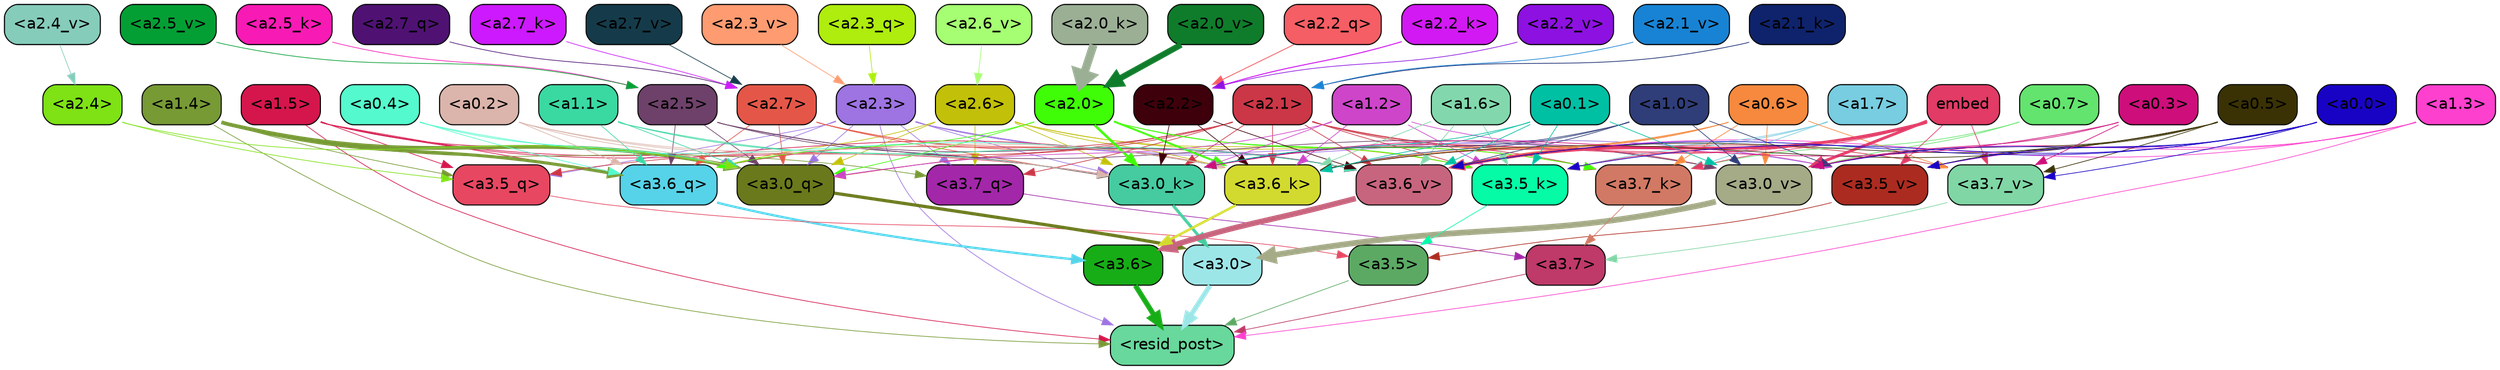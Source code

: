 strict digraph "" {
	graph [bgcolor=transparent,
		layout=dot,
		overlap=false,
		splines=true
	];
	"<a3.7>"	[color=black,
		fillcolor="#bf3969",
		fontname=Helvetica,
		shape=box,
		style="filled, rounded"];
	"<resid_post>"	[color=black,
		fillcolor="#68d89c",
		fontname=Helvetica,
		shape=box,
		style="filled, rounded"];
	"<a3.7>" -> "<resid_post>"	[color="#bf3969",
		penwidth=0.6239100098609924];
	"<a3.6>"	[color=black,
		fillcolor="#17ad17",
		fontname=Helvetica,
		shape=box,
		style="filled, rounded"];
	"<a3.6>" -> "<resid_post>"	[color="#17ad17",
		penwidth=4.569062113761902];
	"<a3.5>"	[color=black,
		fillcolor="#5ca964",
		fontname=Helvetica,
		shape=box,
		style="filled, rounded"];
	"<a3.5>" -> "<resid_post>"	[color="#5ca964",
		penwidth=0.6];
	"<a3.0>"	[color=black,
		fillcolor="#9de6e8",
		fontname=Helvetica,
		shape=box,
		style="filled, rounded"];
	"<a3.0>" -> "<resid_post>"	[color="#9de6e8",
		penwidth=4.283544182777405];
	"<a2.3>"	[color=black,
		fillcolor="#9e73e2",
		fontname=Helvetica,
		shape=box,
		style="filled, rounded"];
	"<a2.3>" -> "<resid_post>"	[color="#9e73e2",
		penwidth=0.6];
	"<a3.7_q>"	[color=black,
		fillcolor="#a327a9",
		fontname=Helvetica,
		shape=box,
		style="filled, rounded"];
	"<a2.3>" -> "<a3.7_q>"	[color="#9e73e2",
		penwidth=0.6];
	"<a3.6_q>"	[color=black,
		fillcolor="#56d3e9",
		fontname=Helvetica,
		shape=box,
		style="filled, rounded"];
	"<a2.3>" -> "<a3.6_q>"	[color="#9e73e2",
		penwidth=0.6];
	"<a3.5_q>"	[color=black,
		fillcolor="#e74761",
		fontname=Helvetica,
		shape=box,
		style="filled, rounded"];
	"<a2.3>" -> "<a3.5_q>"	[color="#9e73e2",
		penwidth=0.6];
	"<a3.0_q>"	[color=black,
		fillcolor="#6a791b",
		fontname=Helvetica,
		shape=box,
		style="filled, rounded"];
	"<a2.3>" -> "<a3.0_q>"	[color="#9e73e2",
		penwidth=0.6];
	"<a3.0_k>"	[color=black,
		fillcolor="#45cb9f",
		fontname=Helvetica,
		shape=box,
		style="filled, rounded"];
	"<a2.3>" -> "<a3.0_k>"	[color="#9e73e2",
		penwidth=0.6];
	"<a3.6_v>"	[color=black,
		fillcolor="#c8657e",
		fontname=Helvetica,
		shape=box,
		style="filled, rounded"];
	"<a2.3>" -> "<a3.6_v>"	[color="#9e73e2",
		penwidth=0.6];
	"<a3.5_v>"	[color=black,
		fillcolor="#ac2b20",
		fontname=Helvetica,
		shape=box,
		style="filled, rounded"];
	"<a2.3>" -> "<a3.5_v>"	[color="#9e73e2",
		penwidth=0.6];
	"<a3.0_v>"	[color=black,
		fillcolor="#a5aa87",
		fontname=Helvetica,
		shape=box,
		style="filled, rounded"];
	"<a2.3>" -> "<a3.0_v>"	[color="#9e73e2",
		penwidth=0.6];
	"<a1.5>"	[color=black,
		fillcolor="#d5164c",
		fontname=Helvetica,
		shape=box,
		style="filled, rounded"];
	"<a1.5>" -> "<resid_post>"	[color="#d5164c",
		penwidth=0.6];
	"<a1.5>" -> "<a3.6_q>"	[color="#d5164c",
		penwidth=0.6];
	"<a1.5>" -> "<a3.5_q>"	[color="#d5164c",
		penwidth=0.6];
	"<a1.5>" -> "<a3.0_q>"	[color="#d5164c",
		penwidth=0.6];
	"<a3.6_k>"	[color=black,
		fillcolor="#d2da2f",
		fontname=Helvetica,
		shape=box,
		style="filled, rounded"];
	"<a1.5>" -> "<a3.6_k>"	[color="#d5164c",
		penwidth=0.6];
	"<a1.5>" -> "<a3.0_k>"	[color="#d5164c",
		penwidth=0.6];
	"<a1.4>"	[color=black,
		fillcolor="#779a35",
		fontname=Helvetica,
		shape=box,
		style="filled, rounded"];
	"<a1.4>" -> "<resid_post>"	[color="#779a35",
		penwidth=0.6];
	"<a1.4>" -> "<a3.7_q>"	[color="#779a35",
		penwidth=0.6];
	"<a1.4>" -> "<a3.6_q>"	[color="#779a35",
		penwidth=2.7536282539367676];
	"<a1.4>" -> "<a3.5_q>"	[color="#779a35",
		penwidth=0.6];
	"<a1.4>" -> "<a3.0_q>"	[color="#779a35",
		penwidth=3.3369133472442627];
	"<a1.3>"	[color=black,
		fillcolor="#fe40ce",
		fontname=Helvetica,
		shape=box,
		style="filled, rounded"];
	"<a1.3>" -> "<resid_post>"	[color="#fe40ce",
		penwidth=0.6];
	"<a1.3>" -> "<a3.6_v>"	[color="#fe40ce",
		penwidth=0.6];
	"<a1.3>" -> "<a3.5_v>"	[color="#fe40ce",
		penwidth=0.6];
	"<a1.3>" -> "<a3.0_v>"	[color="#fe40ce",
		penwidth=0.6];
	"<a3.7_q>" -> "<a3.7>"	[color="#a327a9",
		penwidth=0.6];
	"<a3.6_q>" -> "<a3.6>"	[color="#56d3e9",
		penwidth=2.0344843566417694];
	"<a3.5_q>" -> "<a3.5>"	[color="#e74761",
		penwidth=0.6];
	"<a3.0_q>" -> "<a3.0>"	[color="#6a791b",
		penwidth=2.863015294075012];
	"<a3.7_k>"	[color=black,
		fillcolor="#d17964",
		fontname=Helvetica,
		shape=box,
		style="filled, rounded"];
	"<a3.7_k>" -> "<a3.7>"	[color="#d17964",
		penwidth=0.6];
	"<a3.6_k>" -> "<a3.6>"	[color="#d2da2f",
		penwidth=2.1770318150520325];
	"<a3.5_k>"	[color=black,
		fillcolor="#05fba6",
		fontname=Helvetica,
		shape=box,
		style="filled, rounded"];
	"<a3.5_k>" -> "<a3.5>"	[color="#05fba6",
		penwidth=0.6];
	"<a3.0_k>" -> "<a3.0>"	[color="#45cb9f",
		penwidth=2.6323853135108948];
	"<a3.7_v>"	[color=black,
		fillcolor="#80d6a5",
		fontname=Helvetica,
		shape=box,
		style="filled, rounded"];
	"<a3.7_v>" -> "<a3.7>"	[color="#80d6a5",
		penwidth=0.6];
	"<a3.6_v>" -> "<a3.6>"	[color="#c8657e",
		penwidth=4.972373723983765];
	"<a3.5_v>" -> "<a3.5>"	[color="#ac2b20",
		penwidth=0.6];
	"<a3.0_v>" -> "<a3.0>"	[color="#a5aa87",
		penwidth=5.1638524532318115];
	"<a2.6>"	[color=black,
		fillcolor="#c2c008",
		fontname=Helvetica,
		shape=box,
		style="filled, rounded"];
	"<a2.6>" -> "<a3.7_q>"	[color="#c2c008",
		penwidth=0.6];
	"<a2.6>" -> "<a3.6_q>"	[color="#c2c008",
		penwidth=0.6];
	"<a2.6>" -> "<a3.0_q>"	[color="#c2c008",
		penwidth=0.6];
	"<a2.6>" -> "<a3.7_k>"	[color="#c2c008",
		penwidth=0.6];
	"<a2.6>" -> "<a3.6_k>"	[color="#c2c008",
		penwidth=0.6];
	"<a2.6>" -> "<a3.5_k>"	[color="#c2c008",
		penwidth=0.6];
	"<a2.6>" -> "<a3.0_k>"	[color="#c2c008",
		penwidth=0.6];
	"<a2.1>"	[color=black,
		fillcolor="#cb3746",
		fontname=Helvetica,
		shape=box,
		style="filled, rounded"];
	"<a2.1>" -> "<a3.7_q>"	[color="#cb3746",
		penwidth=0.6];
	"<a2.1>" -> "<a3.6_q>"	[color="#cb3746",
		penwidth=0.6];
	"<a2.1>" -> "<a3.5_q>"	[color="#cb3746",
		penwidth=0.6];
	"<a2.1>" -> "<a3.0_q>"	[color="#cb3746",
		penwidth=0.6];
	"<a2.1>" -> "<a3.7_k>"	[color="#cb3746",
		penwidth=0.6];
	"<a2.1>" -> "<a3.6_k>"	[color="#cb3746",
		penwidth=0.6];
	"<a2.1>" -> "<a3.5_k>"	[color="#cb3746",
		penwidth=0.6];
	"<a2.1>" -> "<a3.0_k>"	[color="#cb3746",
		penwidth=0.6];
	"<a2.1>" -> "<a3.7_v>"	[color="#cb3746",
		penwidth=0.6];
	"<a2.1>" -> "<a3.6_v>"	[color="#cb3746",
		penwidth=0.6];
	"<a2.1>" -> "<a3.0_v>"	[color="#cb3746",
		penwidth=0.6];
	"<a2.7>"	[color=black,
		fillcolor="#e45748",
		fontname=Helvetica,
		shape=box,
		style="filled, rounded"];
	"<a2.7>" -> "<a3.6_q>"	[color="#e45748",
		penwidth=0.6];
	"<a2.7>" -> "<a3.0_q>"	[color="#e45748",
		penwidth=0.6];
	"<a2.7>" -> "<a3.6_k>"	[color="#e45748",
		penwidth=0.6];
	"<a2.7>" -> "<a3.0_k>"	[color="#e45748",
		penwidth=0.6];
	"<a2.7>" -> "<a3.6_v>"	[color="#e45748",
		penwidth=0.6];
	"<a2.5>"	[color=black,
		fillcolor="#6e416a",
		fontname=Helvetica,
		shape=box,
		style="filled, rounded"];
	"<a2.5>" -> "<a3.6_q>"	[color="#6e416a",
		penwidth=0.6];
	"<a2.5>" -> "<a3.0_q>"	[color="#6e416a",
		penwidth=0.6];
	"<a2.5>" -> "<a3.0_k>"	[color="#6e416a",
		penwidth=0.6];
	"<a2.5>" -> "<a3.6_v>"	[color="#6e416a",
		penwidth=0.6];
	"<a2.5>" -> "<a3.0_v>"	[color="#6e416a",
		penwidth=0.6];
	"<a2.0>"	[color=black,
		fillcolor="#3ffc07",
		fontname=Helvetica,
		shape=box,
		style="filled, rounded"];
	"<a2.0>" -> "<a3.6_q>"	[color="#3ffc07",
		penwidth=0.6];
	"<a2.0>" -> "<a3.0_q>"	[color="#3ffc07",
		penwidth=0.6];
	"<a2.0>" -> "<a3.7_k>"	[color="#3ffc07",
		penwidth=0.6];
	"<a2.0>" -> "<a3.6_k>"	[color="#3ffc07",
		penwidth=1.7047871947288513];
	"<a2.0>" -> "<a3.5_k>"	[color="#3ffc07",
		penwidth=0.6];
	"<a2.0>" -> "<a3.0_k>"	[color="#3ffc07",
		penwidth=2.239806979894638];
	"<a1.1>"	[color=black,
		fillcolor="#3ad9a2",
		fontname=Helvetica,
		shape=box,
		style="filled, rounded"];
	"<a1.1>" -> "<a3.6_q>"	[color="#3ad9a2",
		penwidth=0.6];
	"<a1.1>" -> "<a3.0_q>"	[color="#3ad9a2",
		penwidth=0.6];
	"<a1.1>" -> "<a3.0_k>"	[color="#3ad9a2",
		penwidth=0.6];
	"<a1.1>" -> "<a3.6_v>"	[color="#3ad9a2",
		penwidth=0.6];
	"<a0.4>"	[color=black,
		fillcolor="#54facd",
		fontname=Helvetica,
		shape=box,
		style="filled, rounded"];
	"<a0.4>" -> "<a3.6_q>"	[color="#54facd",
		penwidth=0.6];
	"<a0.4>" -> "<a3.0_q>"	[color="#54facd",
		penwidth=0.6];
	"<a0.4>" -> "<a3.6_k>"	[color="#54facd",
		penwidth=0.6];
	"<a0.2>"	[color=black,
		fillcolor="#dbb5ab",
		fontname=Helvetica,
		shape=box,
		style="filled, rounded"];
	"<a0.2>" -> "<a3.6_q>"	[color="#dbb5ab",
		penwidth=0.6];
	"<a0.2>" -> "<a3.0_q>"	[color="#dbb5ab",
		penwidth=0.6];
	"<a0.2>" -> "<a3.6_k>"	[color="#dbb5ab",
		penwidth=0.6];
	"<a0.2>" -> "<a3.0_k>"	[color="#dbb5ab",
		penwidth=0.6];
	"<a2.4>"	[color=black,
		fillcolor="#7ee215",
		fontname=Helvetica,
		shape=box,
		style="filled, rounded"];
	"<a2.4>" -> "<a3.5_q>"	[color="#7ee215",
		penwidth=0.6];
	"<a2.4>" -> "<a3.0_q>"	[color="#7ee215",
		penwidth=0.6];
	"<a1.2>"	[color=black,
		fillcolor="#ce45ca",
		fontname=Helvetica,
		shape=box,
		style="filled, rounded"];
	"<a1.2>" -> "<a3.0_q>"	[color="#ce45ca",
		penwidth=0.6];
	"<a1.2>" -> "<a3.6_k>"	[color="#ce45ca",
		penwidth=0.6];
	"<a1.2>" -> "<a3.5_k>"	[color="#ce45ca",
		penwidth=0.6];
	"<a1.2>" -> "<a3.0_k>"	[color="#ce45ca",
		penwidth=0.6];
	"<a1.2>" -> "<a3.5_v>"	[color="#ce45ca",
		penwidth=0.6];
	"<a1.7>"	[color=black,
		fillcolor="#78cde1",
		fontname=Helvetica,
		shape=box,
		style="filled, rounded"];
	"<a1.7>" -> "<a3.7_k>"	[color="#78cde1",
		penwidth=0.6];
	"<a1.7>" -> "<a3.5_k>"	[color="#78cde1",
		penwidth=0.6];
	"<a1.7>" -> "<a3.6_v>"	[color="#78cde1",
		penwidth=0.6];
	"<a0.7>"	[color=black,
		fillcolor="#63e46e",
		fontname=Helvetica,
		shape=box,
		style="filled, rounded"];
	"<a0.7>" -> "<a3.7_k>"	[color="#63e46e",
		penwidth=0.6];
	"<a0.7>" -> "<a3.0_v>"	[color="#63e46e",
		penwidth=0.6];
	"<a0.6>"	[color=black,
		fillcolor="#f6893e",
		fontname=Helvetica,
		shape=box,
		style="filled, rounded"];
	"<a0.6>" -> "<a3.7_k>"	[color="#f6893e",
		penwidth=0.6];
	"<a0.6>" -> "<a3.6_k>"	[color="#f6893e",
		penwidth=0.6];
	"<a0.6>" -> "<a3.0_k>"	[color="#f6893e",
		penwidth=0.6];
	"<a0.6>" -> "<a3.7_v>"	[color="#f6893e",
		penwidth=0.6];
	"<a0.6>" -> "<a3.6_v>"	[color="#f6893e",
		penwidth=0.6];
	"<a0.6>" -> "<a3.0_v>"	[color="#f6893e",
		penwidth=0.6];
	embed	[color=black,
		fillcolor="#e13b66",
		fontname=Helvetica,
		shape=box,
		style="filled, rounded"];
	embed -> "<a3.7_k>"	[color="#e13b66",
		penwidth=0.6];
	embed -> "<a3.6_k>"	[color="#e13b66",
		penwidth=0.6];
	embed -> "<a3.5_k>"	[color="#e13b66",
		penwidth=0.6];
	embed -> "<a3.0_k>"	[color="#e13b66",
		penwidth=0.6];
	embed -> "<a3.7_v>"	[color="#e13b66",
		penwidth=0.6];
	embed -> "<a3.6_v>"	[color="#e13b66",
		penwidth=2.7369276881217957];
	embed -> "<a3.5_v>"	[color="#e13b66",
		penwidth=0.6];
	embed -> "<a3.0_v>"	[color="#e13b66",
		penwidth=2.5778204202651978];
	"<a2.2>"	[color=black,
		fillcolor="#3e010b",
		fontname=Helvetica,
		shape=box,
		style="filled, rounded"];
	"<a2.2>" -> "<a3.6_k>"	[color="#3e010b",
		penwidth=0.6];
	"<a2.2>" -> "<a3.0_k>"	[color="#3e010b",
		penwidth=0.6];
	"<a2.2>" -> "<a3.6_v>"	[color="#3e010b",
		penwidth=0.6];
	"<a1.6>"	[color=black,
		fillcolor="#82d8ac",
		fontname=Helvetica,
		shape=box,
		style="filled, rounded"];
	"<a1.6>" -> "<a3.6_k>"	[color="#82d8ac",
		penwidth=0.6];
	"<a1.6>" -> "<a3.5_k>"	[color="#82d8ac",
		penwidth=0.6];
	"<a1.6>" -> "<a3.6_v>"	[color="#82d8ac",
		penwidth=0.6];
	"<a1.0>"	[color=black,
		fillcolor="#2f3d79",
		fontname=Helvetica,
		shape=box,
		style="filled, rounded"];
	"<a1.0>" -> "<a3.6_k>"	[color="#2f3d79",
		penwidth=0.6];
	"<a1.0>" -> "<a3.0_k>"	[color="#2f3d79",
		penwidth=0.6];
	"<a1.0>" -> "<a3.6_v>"	[color="#2f3d79",
		penwidth=0.6];
	"<a1.0>" -> "<a3.5_v>"	[color="#2f3d79",
		penwidth=0.6];
	"<a1.0>" -> "<a3.0_v>"	[color="#2f3d79",
		penwidth=0.6];
	"<a0.5>"	[color=black,
		fillcolor="#3a3204",
		fontname=Helvetica,
		shape=box,
		style="filled, rounded"];
	"<a0.5>" -> "<a3.6_k>"	[color="#3a3204",
		penwidth=0.6];
	"<a0.5>" -> "<a3.7_v>"	[color="#3a3204",
		penwidth=0.6];
	"<a0.5>" -> "<a3.6_v>"	[color="#3a3204",
		penwidth=0.6];
	"<a0.5>" -> "<a3.5_v>"	[color="#3a3204",
		penwidth=0.6];
	"<a0.5>" -> "<a3.0_v>"	[color="#3a3204",
		penwidth=0.6];
	"<a0.1>"	[color=black,
		fillcolor="#00c0a4",
		fontname=Helvetica,
		shape=box,
		style="filled, rounded"];
	"<a0.1>" -> "<a3.6_k>"	[color="#00c0a4",
		penwidth=0.6];
	"<a0.1>" -> "<a3.5_k>"	[color="#00c0a4",
		penwidth=0.6];
	"<a0.1>" -> "<a3.0_k>"	[color="#00c0a4",
		penwidth=0.6];
	"<a0.1>" -> "<a3.6_v>"	[color="#00c0a4",
		penwidth=0.6];
	"<a0.1>" -> "<a3.0_v>"	[color="#00c0a4",
		penwidth=0.6];
	"<a0.0>"	[color=black,
		fillcolor="#1803c5",
		fontname=Helvetica,
		shape=box,
		style="filled, rounded"];
	"<a0.0>" -> "<a3.5_k>"	[color="#1803c5",
		penwidth=0.6];
	"<a0.0>" -> "<a3.7_v>"	[color="#1803c5",
		penwidth=0.6];
	"<a0.0>" -> "<a3.6_v>"	[color="#1803c5",
		penwidth=0.6];
	"<a0.0>" -> "<a3.5_v>"	[color="#1803c5",
		penwidth=0.6];
	"<a0.0>" -> "<a3.0_v>"	[color="#1803c5",
		penwidth=0.6];
	"<a0.3>"	[color=black,
		fillcolor="#ce0e7a",
		fontname=Helvetica,
		shape=box,
		style="filled, rounded"];
	"<a0.3>" -> "<a3.0_k>"	[color="#ce0e7a",
		penwidth=0.6];
	"<a0.3>" -> "<a3.7_v>"	[color="#ce0e7a",
		penwidth=0.6];
	"<a0.3>" -> "<a3.0_v>"	[color="#ce0e7a",
		penwidth=0.6];
	"<a2.7_q>"	[color=black,
		fillcolor="#4f1273",
		fontname=Helvetica,
		shape=box,
		style="filled, rounded"];
	"<a2.7_q>" -> "<a2.7>"	[color="#4f1273",
		penwidth=0.6];
	"<a2.3_q>"	[color=black,
		fillcolor="#aeed0d",
		fontname=Helvetica,
		shape=box,
		style="filled, rounded"];
	"<a2.3_q>" -> "<a2.3>"	[color="#aeed0d",
		penwidth=0.6];
	"<a2.2_q>"	[color=black,
		fillcolor="#f55e64",
		fontname=Helvetica,
		shape=box,
		style="filled, rounded"];
	"<a2.2_q>" -> "<a2.2>"	[color="#f55e64",
		penwidth=0.7441773414611816];
	"<a2.7_k>"	[color=black,
		fillcolor="#cd19fd",
		fontname=Helvetica,
		shape=box,
		style="filled, rounded"];
	"<a2.7_k>" -> "<a2.7>"	[color="#cd19fd",
		penwidth=0.6];
	"<a2.5_k>"	[color=black,
		fillcolor="#f81ab4",
		fontname=Helvetica,
		shape=box,
		style="filled, rounded"];
	"<a2.5_k>" -> "<a2.5>"	[color="#f81ab4",
		penwidth=0.6];
	"<a2.2_k>"	[color=black,
		fillcolor="#d219f3",
		fontname=Helvetica,
		shape=box,
		style="filled, rounded"];
	"<a2.2_k>" -> "<a2.2>"	[color="#d219f3",
		penwidth=0.8810110092163086];
	"<a2.1_k>"	[color=black,
		fillcolor="#0f236c",
		fontname=Helvetica,
		shape=box,
		style="filled, rounded"];
	"<a2.1_k>" -> "<a2.1>"	[color="#0f236c",
		penwidth=0.6];
	"<a2.0_k>"	[color=black,
		fillcolor="#9baf95",
		fontname=Helvetica,
		shape=box,
		style="filled, rounded"];
	"<a2.0_k>" -> "<a2.0>"	[color="#9baf95",
		penwidth=7.398894429206848];
	"<a2.7_v>"	[color=black,
		fillcolor="#153b4a",
		fontname=Helvetica,
		shape=box,
		style="filled, rounded"];
	"<a2.7_v>" -> "<a2.7>"	[color="#153b4a",
		penwidth=0.6];
	"<a2.6_v>"	[color=black,
		fillcolor="#a6fe72",
		fontname=Helvetica,
		shape=box,
		style="filled, rounded"];
	"<a2.6_v>" -> "<a2.6>"	[color="#a6fe72",
		penwidth=0.6];
	"<a2.5_v>"	[color=black,
		fillcolor="#049f34",
		fontname=Helvetica,
		shape=box,
		style="filled, rounded"];
	"<a2.5_v>" -> "<a2.5>"	[color="#049f34",
		penwidth=0.6];
	"<a2.4_v>"	[color=black,
		fillcolor="#86ccbb",
		fontname=Helvetica,
		shape=box,
		style="filled, rounded"];
	"<a2.4_v>" -> "<a2.4>"	[color="#86ccbb",
		penwidth=0.6];
	"<a2.3_v>"	[color=black,
		fillcolor="#fe9b71",
		fontname=Helvetica,
		shape=box,
		style="filled, rounded"];
	"<a2.3_v>" -> "<a2.3>"	[color="#fe9b71",
		penwidth=0.6];
	"<a2.2_v>"	[color=black,
		fillcolor="#8d11e1",
		fontname=Helvetica,
		shape=box,
		style="filled, rounded"];
	"<a2.2_v>" -> "<a2.2>"	[color="#8d11e1",
		penwidth=0.6];
	"<a2.1_v>"	[color=black,
		fillcolor="#1883d4",
		fontname=Helvetica,
		shape=box,
		style="filled, rounded"];
	"<a2.1_v>" -> "<a2.1>"	[color="#1883d4",
		penwidth=0.6];
	"<a2.0_v>"	[color=black,
		fillcolor="#0f7c2b",
		fontname=Helvetica,
		shape=box,
		style="filled, rounded"];
	"<a2.0_v>" -> "<a2.0>"	[color="#0f7c2b",
		penwidth=5.395828627049923];
}
